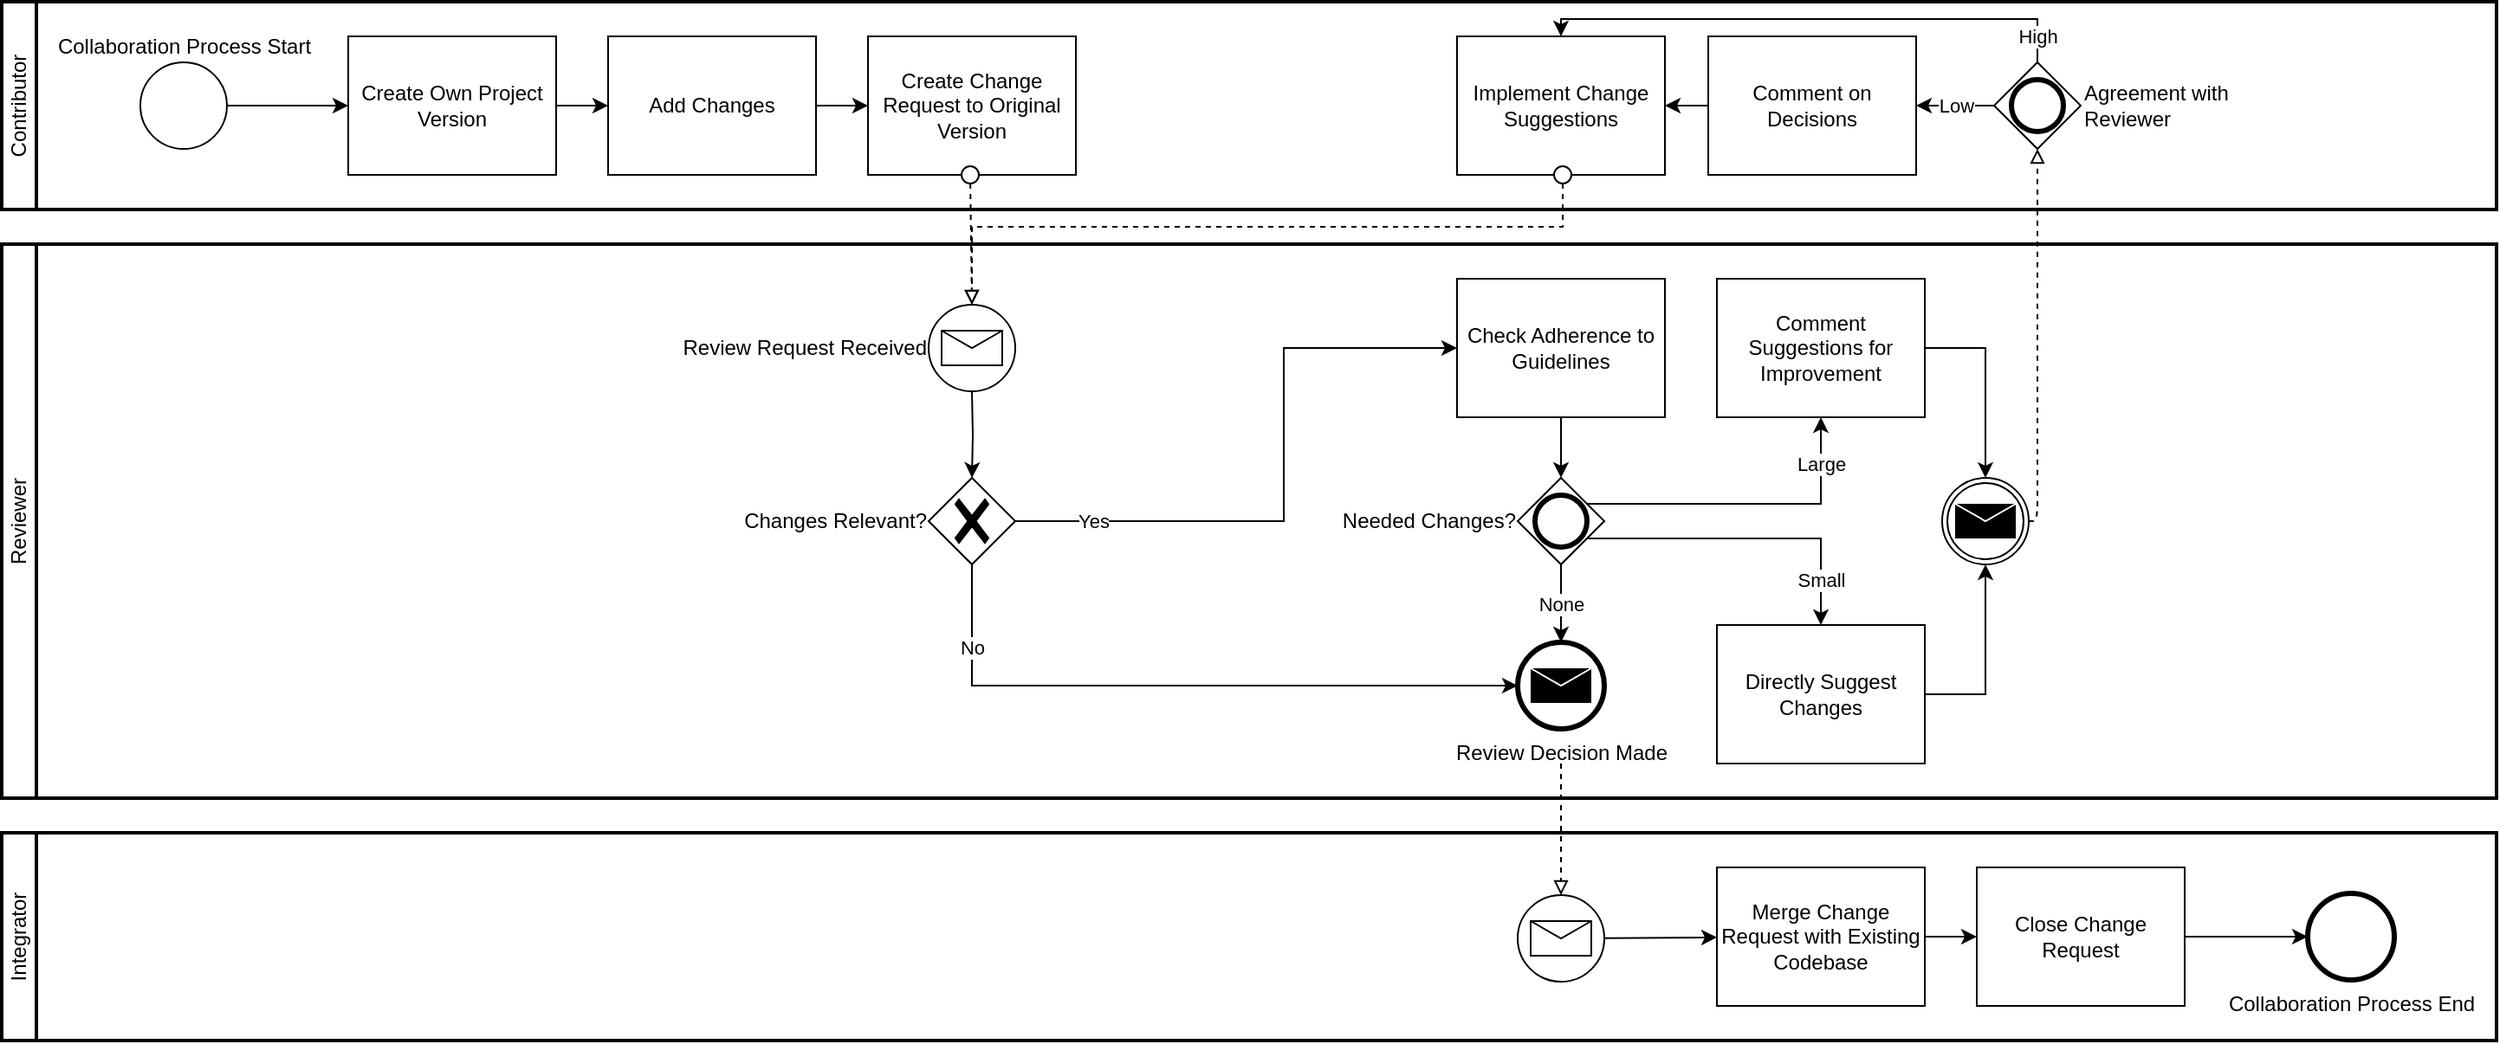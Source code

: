 <mxfile>
    <diagram name="Page-1" id="H3Q6twWXFRqvUOn8KxHv">
        <mxGraphModel dx="1715" dy="2194" grid="1" gridSize="10" guides="1" tooltips="1" connect="1" arrows="1" fold="1" page="1" pageScale="1" pageWidth="827" pageHeight="1169" math="0" shadow="0">
            <root>
                <mxCell id="0"/>
                <mxCell id="1" parent="0"/>
                <mxCell id="38" value="Reviewer" style="swimlane;html=1;startSize=20;fontStyle=0;collapsible=0;horizontal=0;swimlaneLine=1;swimlaneFillColor=#ffffff;strokeWidth=2;whiteSpace=wrap;fillStyle=solid;fillColor=#FFFFFF;" parent="1" vertex="1">
                    <mxGeometry x="20" y="140" width="1440" height="320" as="geometry"/>
                </mxCell>
                <mxCell id="66" style="edgeStyle=none;html=1;" parent="38" source="62" target="65" edge="1">
                    <mxGeometry relative="1" as="geometry"/>
                </mxCell>
                <mxCell id="62" value="Check Adherence to Guidelines" style="whiteSpace=wrap;html=1;verticalAlign=middle;labelBackgroundColor=#ffffff;fillColor=none;" parent="38" vertex="1">
                    <mxGeometry x="840" y="20" width="120" height="80" as="geometry"/>
                </mxCell>
                <mxCell id="68" style="edgeStyle=none;html=1;verticalAlign=middle;" parent="38" source="65" edge="1">
                    <mxGeometry relative="1" as="geometry">
                        <mxPoint x="900" y="230" as="targetPoint"/>
                    </mxGeometry>
                </mxCell>
                <mxCell id="94" value="None" style="edgeLabel;html=1;align=center;verticalAlign=middle;resizable=0;points=[];" parent="68" vertex="1" connectable="0">
                    <mxGeometry relative="1" as="geometry">
                        <mxPoint as="offset"/>
                    </mxGeometry>
                </mxCell>
                <mxCell id="70" value="Large" style="edgeStyle=elbowEdgeStyle;html=1;rounded=0;curved=0;elbow=vertical;" parent="38" source="65" target="72" edge="1">
                    <mxGeometry x="0.707" relative="1" as="geometry">
                        <mxPoint x="510.0" y="110" as="targetPoint"/>
                        <mxPoint x="915" y="150" as="sourcePoint"/>
                        <Array as="points">
                            <mxPoint x="1050" y="150"/>
                        </Array>
                        <mxPoint as="offset"/>
                    </mxGeometry>
                </mxCell>
                <mxCell id="71" value="Small" style="edgeStyle=elbowEdgeStyle;html=1;rounded=0;curved=0;elbow=vertical;" parent="38" source="65" target="73" edge="1">
                    <mxGeometry x="0.721" relative="1" as="geometry">
                        <mxPoint x="510.0" y="190" as="targetPoint"/>
                        <Array as="points">
                            <mxPoint x="1050" y="170"/>
                        </Array>
                        <mxPoint as="offset"/>
                    </mxGeometry>
                </mxCell>
                <mxCell id="65" value="Needed Changes?" style="points=[[0.25,0.25,0],[0.5,0,0],[0.75,0.25,0],[1,0.5,0],[0.75,0.75,0],[0.5,1,0],[0.25,0.75,0],[0,0.5,0]];shape=mxgraph.bpmn.gateway2;html=1;verticalLabelPosition=middle;labelBackgroundColor=#ffffff;verticalAlign=middle;align=right;perimeter=rhombusPerimeter;outlineConnect=0;outline=end;symbol=general;labelPosition=left;fillStyle=solid;fillColor=none;" parent="38" vertex="1">
                    <mxGeometry x="875" y="135" width="50" height="50" as="geometry"/>
                </mxCell>
                <mxCell id="72" value="Comment Suggestions for Improvement" style="whiteSpace=wrap;html=1;verticalAlign=middle;labelBackgroundColor=#ffffff;fillColor=none;" parent="38" vertex="1">
                    <mxGeometry x="990" y="20" width="120" height="80" as="geometry"/>
                </mxCell>
                <mxCell id="73" value="Directly Suggest Changes" style="whiteSpace=wrap;html=1;verticalAlign=middle;labelBackgroundColor=#ffffff;fillColor=none;" parent="38" vertex="1">
                    <mxGeometry x="990" y="220" width="120" height="80" as="geometry"/>
                </mxCell>
                <mxCell id="88" value="Changes Relevant?" style="points=[[0.25,0.25,0],[0.5,0,0],[0.75,0.25,0],[1,0.5,0],[0.75,0.75,0],[0.5,1,0],[0.25,0.75,0],[0,0.5,0]];shape=mxgraph.bpmn.gateway2;html=1;verticalLabelPosition=middle;labelBackgroundColor=#ffffff;verticalAlign=middle;align=right;perimeter=rhombusPerimeter;outlineConnect=0;outline=none;symbol=none;gwType=exclusive;labelPosition=left;fillStyle=solid;fillColor=none;" parent="38" vertex="1">
                    <mxGeometry x="535" y="135" width="50" height="50" as="geometry"/>
                </mxCell>
                <mxCell id="89" style="edgeStyle=orthogonalEdgeStyle;html=1;rounded=0;curved=0;" parent="38" source="88" target="62" edge="1">
                    <mxGeometry relative="1" as="geometry">
                        <mxPoint x="705" y="140" as="targetPoint"/>
                        <Array as="points">
                            <mxPoint x="740" y="160"/>
                            <mxPoint x="740" y="60"/>
                        </Array>
                    </mxGeometry>
                </mxCell>
                <mxCell id="90" value="Yes" style="edgeLabel;html=1;align=center;verticalAlign=middle;resizable=0;points=[];" parent="89" vertex="1" connectable="0">
                    <mxGeometry x="-0.75" relative="1" as="geometry">
                        <mxPoint as="offset"/>
                    </mxGeometry>
                </mxCell>
                <mxCell id="27" style="edgeStyle=orthogonalEdgeStyle;rounded=0;orthogonalLoop=1;jettySize=auto;html=1;" parent="38" target="88" edge="1">
                    <mxGeometry relative="1" as="geometry">
                        <mxPoint x="500" y="-70" as="targetPoint"/>
                        <mxPoint x="560" y="85" as="sourcePoint"/>
                    </mxGeometry>
                </mxCell>
                <mxCell id="91" style="edgeStyle=elbowEdgeStyle;html=1;elbow=vertical;rounded=0;curved=0;" parent="38" source="88" edge="1">
                    <mxGeometry relative="1" as="geometry">
                        <mxPoint x="875" y="255" as="targetPoint"/>
                        <Array as="points">
                            <mxPoint x="724" y="255"/>
                        </Array>
                    </mxGeometry>
                </mxCell>
                <mxCell id="92" value="No" style="edgeLabel;html=1;align=center;verticalAlign=middle;resizable=0;points=[];rotation=0;" parent="91" vertex="1" connectable="0">
                    <mxGeometry x="-0.75" relative="1" as="geometry">
                        <mxPoint as="offset"/>
                    </mxGeometry>
                </mxCell>
                <mxCell id="114" value="Review Request Received" style="points=[[0.145,0.145,0],[0.5,0,0],[0.855,0.145,0],[1,0.5,0],[0.855,0.855,0],[0.5,1,0],[0.145,0.855,0],[0,0.5,0]];shape=mxgraph.bpmn.event;html=1;verticalLabelPosition=middle;labelBackgroundColor=#ffffff;verticalAlign=middle;align=right;perimeter=ellipsePerimeter;outlineConnect=0;aspect=fixed;outline=standard;symbol=message;labelPosition=left;fillColor=none;" parent="38" vertex="1">
                    <mxGeometry x="535" y="35" width="50" height="50" as="geometry"/>
                </mxCell>
                <mxCell id="115" value="" style="points=[[0.145,0.145,0],[0.5,0,0],[0.855,0.145,0],[1,0.5,0],[0.855,0.855,0],[0.5,1,0],[0.145,0.855,0],[0,0.5,0]];shape=mxgraph.bpmn.event;html=1;verticalLabelPosition=bottom;labelBackgroundColor=#ffffff;verticalAlign=top;align=center;perimeter=ellipsePerimeter;outlineConnect=0;aspect=fixed;outline=throwing;symbol=message;fillColor=none;" parent="38" vertex="1">
                    <mxGeometry x="1120" y="135" width="50" height="50" as="geometry"/>
                </mxCell>
                <mxCell id="80" style="edgeStyle=elbowEdgeStyle;html=1;rounded=0;curved=0;" parent="38" source="73" target="115" edge="1">
                    <mxGeometry relative="1" as="geometry">
                        <mxPoint x="1180" y="160" as="targetPoint"/>
                        <Array as="points">
                            <mxPoint x="1145" y="260"/>
                        </Array>
                    </mxGeometry>
                </mxCell>
                <mxCell id="79" style="edgeStyle=elbowEdgeStyle;html=1;rounded=0;elbow=vertical;" parent="38" source="72" target="115" edge="1">
                    <mxGeometry relative="1" as="geometry">
                        <mxPoint x="1180" y="130" as="targetPoint"/>
                        <Array as="points">
                            <mxPoint x="1145" y="60"/>
                        </Array>
                    </mxGeometry>
                </mxCell>
                <mxCell id="117" value="Review Decision Made" style="points=[[0.145,0.145,0],[0.5,0,0],[0.855,0.145,0],[1,0.5,0],[0.855,0.855,0],[0.5,1,0],[0.145,0.855,0],[0,0.5,0]];shape=mxgraph.bpmn.event;html=1;verticalLabelPosition=bottom;labelBackgroundColor=#ffffff;verticalAlign=top;align=center;perimeter=ellipsePerimeter;outlineConnect=0;aspect=fixed;outline=end;symbol=message;fillColor=none;" parent="38" vertex="1">
                    <mxGeometry x="875" y="230" width="50" height="50" as="geometry"/>
                </mxCell>
                <mxCell id="25" value="Contributor" style="swimlane;html=1;startSize=20;fontStyle=0;collapsible=0;horizontal=0;swimlaneLine=1;swimlaneFillColor=#ffffff;strokeWidth=2;whiteSpace=wrap;fillStyle=solid;fillColor=#FFFFFF;" parent="1" vertex="1">
                    <mxGeometry x="20" width="1440" height="120" as="geometry"/>
                </mxCell>
                <mxCell id="32" value="" style="edgeStyle=none;html=1;" parent="25" source="33" target="35" edge="1">
                    <mxGeometry relative="1" as="geometry"/>
                </mxCell>
                <mxCell id="34" style="edgeStyle=none;html=1;" parent="25" source="35" target="26" edge="1">
                    <mxGeometry relative="1" as="geometry"/>
                </mxCell>
                <mxCell id="81" value="Implement Change Suggestions" style="whiteSpace=wrap;html=1;verticalAlign=middle;labelBackgroundColor=#ffffff;fillColor=none;" parent="25" vertex="1">
                    <mxGeometry x="840" y="20" width="120" height="80" as="geometry"/>
                </mxCell>
                <mxCell id="33" value="Create Own Project Version" style="points=[[0.25,0,0],[0.5,0,0],[0.75,0,0],[1,0.25,0],[1,0.5,0],[1,0.75,0],[0.75,1,0],[0.5,1,0],[0.25,1,0],[0,0.75,0],[0,0.5,0],[0,0.25,0]];shape=mxgraph.bpmn.task2;whiteSpace=wrap;rectStyle=rounded;size=10;html=1;container=1;expand=0;collapsible=0;taskMarker=abstract;fillColor=none;" parent="25" vertex="1">
                    <mxGeometry x="200" y="20" width="120" height="80" as="geometry"/>
                </mxCell>
                <mxCell id="35" value="Add Changes" style="points=[[0.25,0,0],[0.5,0,0],[0.75,0,0],[1,0.25,0],[1,0.5,0],[1,0.75,0],[0.75,1,0],[0.5,1,0],[0.25,1,0],[0,0.75,0],[0,0.5,0],[0,0.25,0]];shape=mxgraph.bpmn.task2;whiteSpace=wrap;rectStyle=rounded;size=10;html=1;container=1;expand=0;collapsible=0;taskMarker=abstract;fillColor=none;" parent="25" vertex="1">
                    <mxGeometry x="350" y="20" width="120" height="80" as="geometry"/>
                </mxCell>
                <mxCell id="26" value="Create Change Request to Original Version" style="points=[[0.25,0,0],[0.5,0,0],[0.75,0,0],[1,0.25,0],[1,0.5,0],[1,0.75,0],[0.75,1,0],[0.5,1,0],[0.25,1,0],[0,0.75,0],[0,0.5,0],[0,0.25,0]];shape=mxgraph.bpmn.task2;whiteSpace=wrap;rectStyle=rounded;size=10;html=1;container=1;expand=0;collapsible=0;taskMarker=abstract;fillColor=none;" parent="25" vertex="1">
                    <mxGeometry x="500" y="20" width="120" height="80" as="geometry"/>
                </mxCell>
                <mxCell id="36" value="Collaboration Process Start" style="points=[[0.145,0.145,0],[0.5,0,0],[0.855,0.145,0],[1,0.5,0],[0.855,0.855,0],[0.5,1,0],[0.145,0.855,0],[0,0.5,0]];shape=mxgraph.bpmn.event;html=1;verticalLabelPosition=top;labelBackgroundColor=#ffffff;verticalAlign=bottom;align=center;perimeter=ellipsePerimeter;outlineConnect=0;aspect=fixed;outline=standard;symbol=general;labelPosition=center;fillColor=none;" parent="25" vertex="1">
                    <mxGeometry x="80" y="35" width="50" height="50" as="geometry"/>
                </mxCell>
                <mxCell id="37" style="edgeStyle=orthogonalEdgeStyle;rounded=0;orthogonalLoop=1;jettySize=auto;html=1;exitX=1;exitY=0.5;exitDx=0;exitDy=0;exitPerimeter=0;entryX=0;entryY=0.5;entryDx=0;entryDy=0;entryPerimeter=0;" parent="25" source="36" target="33" edge="1">
                    <mxGeometry relative="1" as="geometry"/>
                </mxCell>
                <mxCell id="98" value="" style="edgeStyle=none;html=1;" parent="25" source="95" target="97" edge="1">
                    <mxGeometry relative="1" as="geometry"/>
                </mxCell>
                <mxCell id="100" value="Low" style="edgeLabel;html=1;align=center;verticalAlign=middle;resizable=0;points=[];" parent="98" vertex="1" connectable="0">
                    <mxGeometry relative="1" as="geometry">
                        <mxPoint as="offset"/>
                    </mxGeometry>
                </mxCell>
                <mxCell id="101" style="edgeStyle=elbowEdgeStyle;html=1;entryX=0.5;entryY=0;entryDx=0;entryDy=0;rounded=0;elbow=vertical;" parent="25" source="95" target="81" edge="1">
                    <mxGeometry relative="1" as="geometry">
                        <Array as="points">
                            <mxPoint x="1040" y="10"/>
                        </Array>
                    </mxGeometry>
                </mxCell>
                <mxCell id="102" value="High" style="edgeLabel;html=1;align=center;verticalAlign=middle;resizable=0;points=[];" parent="101" vertex="1" connectable="0">
                    <mxGeometry x="-0.902" relative="1" as="geometry">
                        <mxPoint as="offset"/>
                    </mxGeometry>
                </mxCell>
                <mxCell id="95" value="Agreement with&lt;br&gt;Reviewer" style="points=[[0.25,0.25,0],[0.5,0,0],[0.75,0.25,0],[1,0.5,0],[0.75,0.75,0],[0.5,1,0],[0.25,0.75,0],[0,0.5,0]];shape=mxgraph.bpmn.gateway2;html=1;verticalLabelPosition=middle;labelBackgroundColor=#ffffff;verticalAlign=middle;align=left;perimeter=rhombusPerimeter;outlineConnect=0;outline=end;symbol=general;labelPosition=right;fillColor=none;" parent="25" vertex="1">
                    <mxGeometry x="1150" y="35" width="50" height="50" as="geometry"/>
                </mxCell>
                <mxCell id="103" style="edgeStyle=none;html=1;" parent="25" source="97" target="81" edge="1">
                    <mxGeometry relative="1" as="geometry"/>
                </mxCell>
                <mxCell id="97" value="Comment on Decisions" style="whiteSpace=wrap;html=1;align=center;labelBackgroundColor=#ffffff;fillColor=none;" parent="25" vertex="1">
                    <mxGeometry x="985" y="20" width="120" height="80" as="geometry"/>
                </mxCell>
                <mxCell id="53" value="Integrator" style="swimlane;html=1;startSize=20;fontStyle=0;collapsible=0;horizontal=0;swimlaneLine=1;swimlaneFillColor=#ffffff;strokeWidth=2;whiteSpace=wrap;fillStyle=solid;fillColor=#FFFFFF;" parent="1" vertex="1">
                    <mxGeometry x="20" y="480" width="1440" height="120" as="geometry"/>
                </mxCell>
                <mxCell id="29" value="Collaboration Process End" style="points=[[0.145,0.145,0],[0.5,0,0],[0.855,0.145,0],[1,0.5,0],[0.855,0.855,0],[0.5,1,0],[0.145,0.855,0],[0,0.5,0]];shape=mxgraph.bpmn.event;html=1;verticalLabelPosition=bottom;labelBackgroundColor=#ffffff;verticalAlign=top;align=center;perimeter=ellipsePerimeter;outlineConnect=0;aspect=fixed;outline=end;symbol=terminate2;fillColor=none;" parent="53" vertex="1">
                    <mxGeometry x="1331" y="35" width="50" height="50" as="geometry"/>
                </mxCell>
                <mxCell id="77" style="edgeStyle=none;html=1;" parent="53" source="75" target="93" edge="1">
                    <mxGeometry relative="1" as="geometry">
                        <mxPoint x="1230.0" y="50" as="targetPoint"/>
                    </mxGeometry>
                </mxCell>
                <mxCell id="75" value="Merge Change Request with Existing Codebase" style="points=[[0.25,0,0],[0.5,0,0],[0.75,0,0],[1,0.25,0],[1,0.5,0],[1,0.75,0],[0.75,1,0],[0.5,1,0],[0.25,1,0],[0,0.75,0],[0,0.5,0],[0,0.25,0]];shape=mxgraph.bpmn.task2;whiteSpace=wrap;rectStyle=rounded;size=10;html=1;container=1;expand=0;collapsible=0;taskMarker=abstract;fillColor=none;" parent="53" vertex="1">
                    <mxGeometry x="990" y="20" width="120" height="80" as="geometry"/>
                </mxCell>
                <mxCell id="78" style="edgeStyle=none;html=1;" parent="53" source="93" target="29" edge="1">
                    <mxGeometry relative="1" as="geometry">
                        <mxPoint x="1251" y="50" as="sourcePoint"/>
                    </mxGeometry>
                </mxCell>
                <mxCell id="93" value="Close Change Request" style="whiteSpace=wrap;html=1;verticalAlign=middle;labelBackgroundColor=#ffffff;fillColor=none;" parent="53" vertex="1">
                    <mxGeometry x="1140" y="20" width="120" height="80" as="geometry"/>
                </mxCell>
                <mxCell id="118" value="" style="points=[[0.145,0.145,0],[0.5,0,0],[0.855,0.145,0],[1,0.5,0],[0.855,0.855,0],[0.5,1,0],[0.145,0.855,0],[0,0.5,0]];shape=mxgraph.bpmn.event;html=1;verticalLabelPosition=bottom;labelBackgroundColor=#ffffff;verticalAlign=top;align=center;perimeter=ellipsePerimeter;outlineConnect=0;aspect=fixed;outline=standard;symbol=message;fillColor=none;" parent="53" vertex="1">
                    <mxGeometry x="875" y="36" width="50" height="50" as="geometry"/>
                </mxCell>
                <mxCell id="119" style="edgeStyle=none;html=1;" parent="53" source="118" target="75" edge="1">
                    <mxGeometry relative="1" as="geometry"/>
                </mxCell>
                <mxCell id="74" style="edgeStyle=none;html=1;dashed=1;endArrow=block;endFill=0;" parent="1" target="118" edge="1">
                    <mxGeometry relative="1" as="geometry">
                        <mxPoint x="920" y="500" as="targetPoint"/>
                        <mxPoint x="920" y="440" as="sourcePoint"/>
                        <Array as="points"/>
                    </mxGeometry>
                </mxCell>
                <mxCell id="107" style="edgeStyle=none;html=1;entryX=0.5;entryY=0;entryDx=0;entryDy=0;entryPerimeter=0;dashed=1;endArrow=block;endFill=0;" parent="1" source="109" edge="1">
                    <mxGeometry relative="1" as="geometry">
                        <mxPoint x="580" y="175" as="targetPoint"/>
                    </mxGeometry>
                </mxCell>
                <mxCell id="109" value="" style="ellipse;whiteSpace=wrap;html=1;aspect=fixed;" parent="1" vertex="1">
                    <mxGeometry x="574" y="95" width="10" height="10" as="geometry"/>
                </mxCell>
                <mxCell id="112" style="edgeStyle=elbowEdgeStyle;html=1;dashed=1;elbow=vertical;rounded=0;curved=0;endArrow=block;endFill=0;" parent="1" source="113" edge="1">
                    <mxGeometry relative="1" as="geometry">
                        <mxPoint x="580" y="175" as="targetPoint"/>
                        <Array as="points">
                            <mxPoint x="750" y="130"/>
                        </Array>
                    </mxGeometry>
                </mxCell>
                <mxCell id="113" value="" style="ellipse;whiteSpace=wrap;html=1;aspect=fixed;" parent="1" vertex="1">
                    <mxGeometry x="916" y="95" width="10" height="10" as="geometry"/>
                </mxCell>
                <mxCell id="116" style="edgeStyle=elbowEdgeStyle;html=1;dashed=1;endArrow=block;endFill=0;" parent="1" source="115" target="95" edge="1">
                    <mxGeometry relative="1" as="geometry">
                        <Array as="points">
                            <mxPoint x="1195" y="190"/>
                        </Array>
                    </mxGeometry>
                </mxCell>
            </root>
        </mxGraphModel>
    </diagram>
</mxfile>